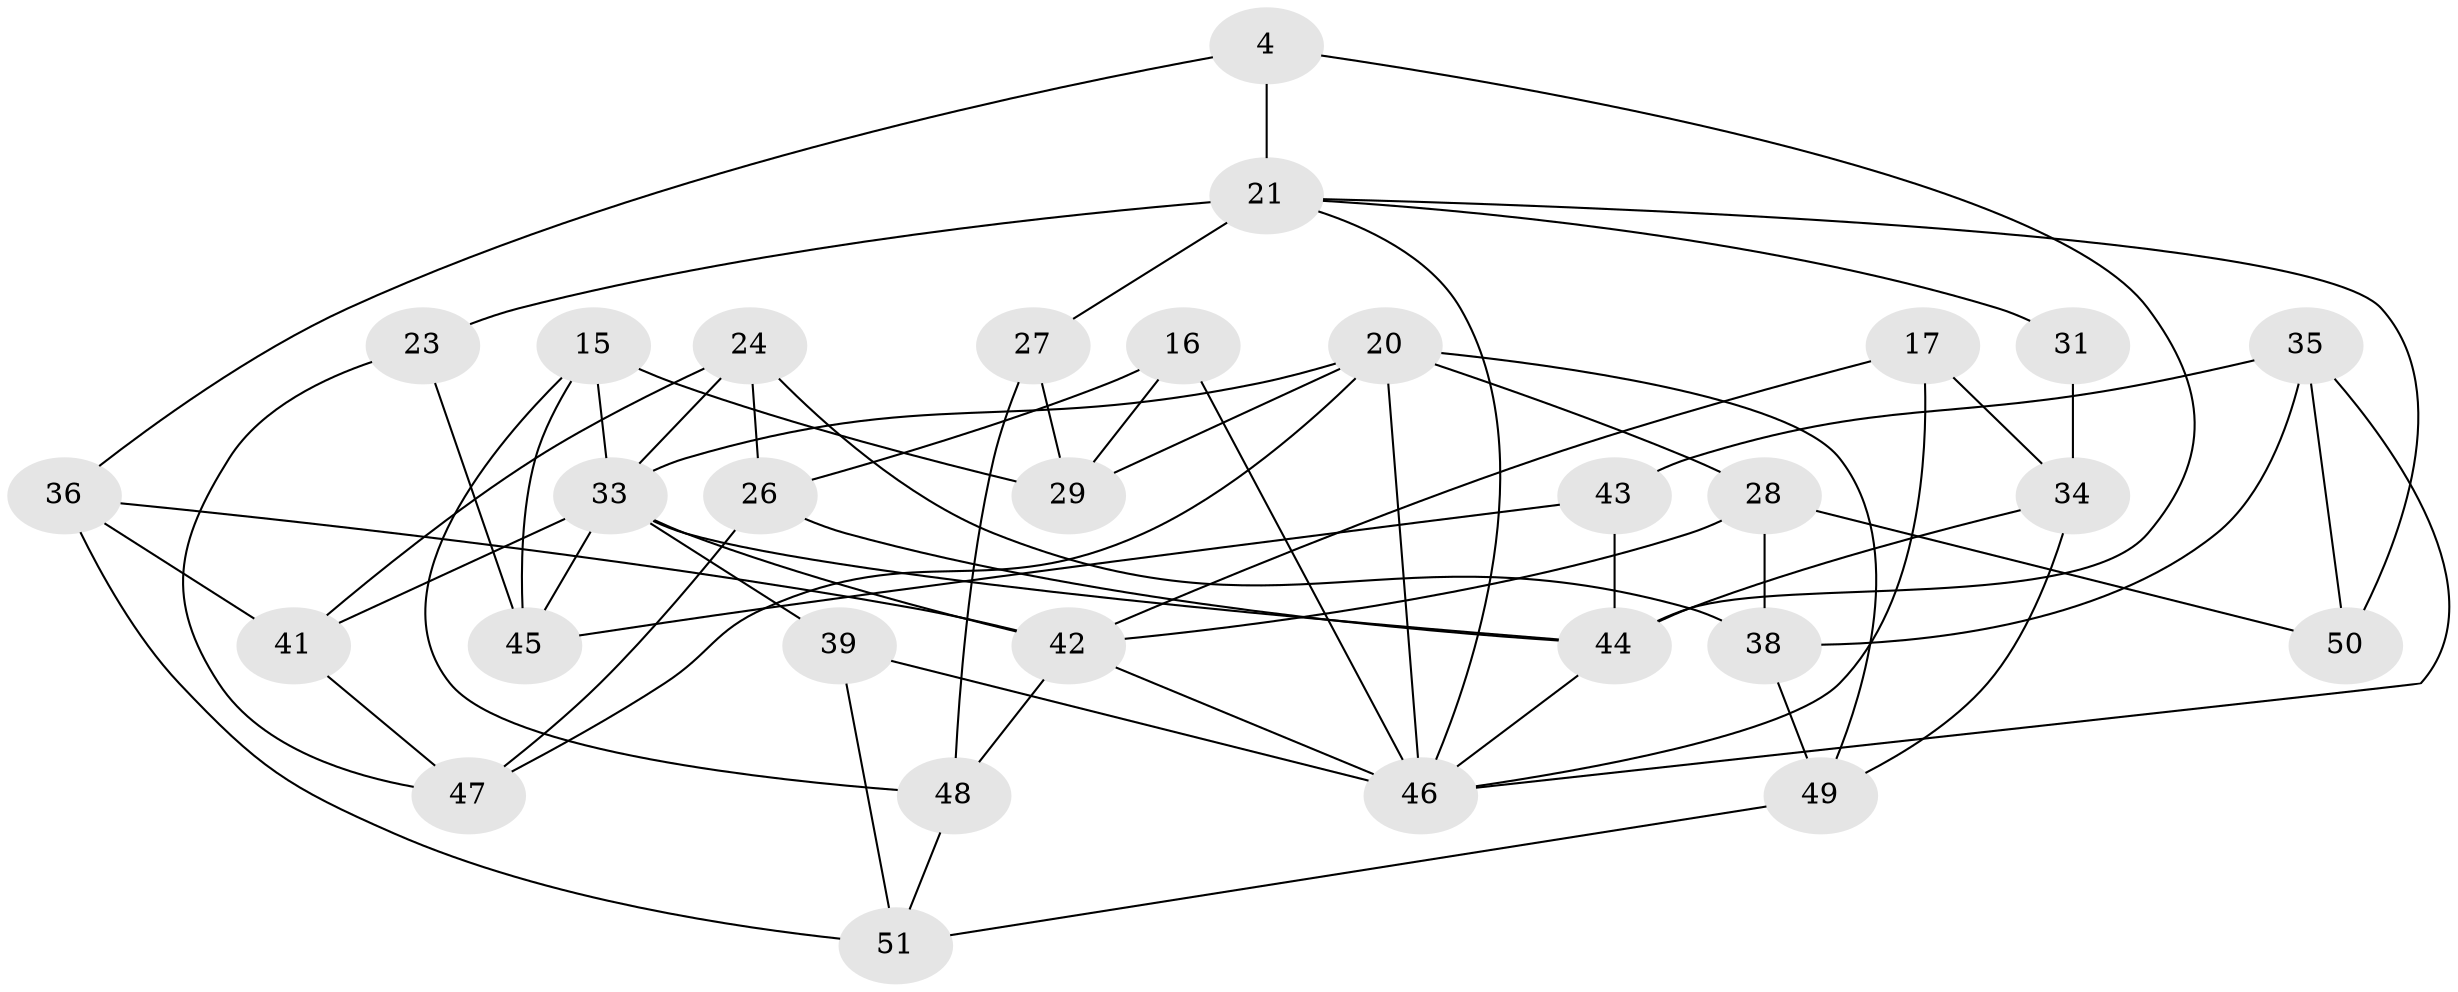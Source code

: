 // original degree distribution, {4: 1.0}
// Generated by graph-tools (version 1.1) at 2025/04/03/04/25 22:04:19]
// undirected, 30 vertices, 63 edges
graph export_dot {
graph [start="1"]
  node [color=gray90,style=filled];
  4;
  15;
  16;
  17;
  20 [super="+6+14"];
  21 [super="+9+10"];
  23;
  24;
  26;
  27;
  28;
  29;
  31;
  33 [super="+12+18+22"];
  34 [super="+19"];
  35 [super="+8"];
  36;
  38;
  39;
  41;
  42 [super="+40+30"];
  43;
  44 [super="+25+37"];
  45;
  46 [super="+7+11+32"];
  47;
  48;
  49;
  50;
  51;
  4 -- 36;
  4 -- 21 [weight=2];
  4 -- 44;
  15 -- 29;
  15 -- 45;
  15 -- 48;
  15 -- 33;
  16 -- 46 [weight=2];
  16 -- 29;
  16 -- 26;
  17 -- 34 [weight=2];
  17 -- 42;
  17 -- 46;
  20 -- 49;
  20 -- 29;
  20 -- 46 [weight=3];
  20 -- 28;
  20 -- 47;
  20 -- 33;
  21 -- 31 [weight=2];
  21 -- 23 [weight=2];
  21 -- 50;
  21 -- 27 [weight=2];
  21 -- 46;
  23 -- 47;
  23 -- 45;
  24 -- 38;
  24 -- 33;
  24 -- 26;
  24 -- 41;
  26 -- 47;
  26 -- 44;
  27 -- 48;
  27 -- 29;
  28 -- 50;
  28 -- 38;
  28 -- 42;
  31 -- 34 [weight=2];
  33 -- 44 [weight=2];
  33 -- 42 [weight=4];
  33 -- 39;
  33 -- 45;
  33 -- 41;
  34 -- 49;
  34 -- 44;
  35 -- 50 [weight=2];
  35 -- 43 [weight=2];
  35 -- 38;
  35 -- 46;
  36 -- 42;
  36 -- 41;
  36 -- 51;
  38 -- 49;
  39 -- 51;
  39 -- 46 [weight=2];
  41 -- 47;
  42 -- 46 [weight=2];
  42 -- 48;
  43 -- 44;
  43 -- 45;
  44 -- 46 [weight=2];
  48 -- 51;
  49 -- 51;
}
